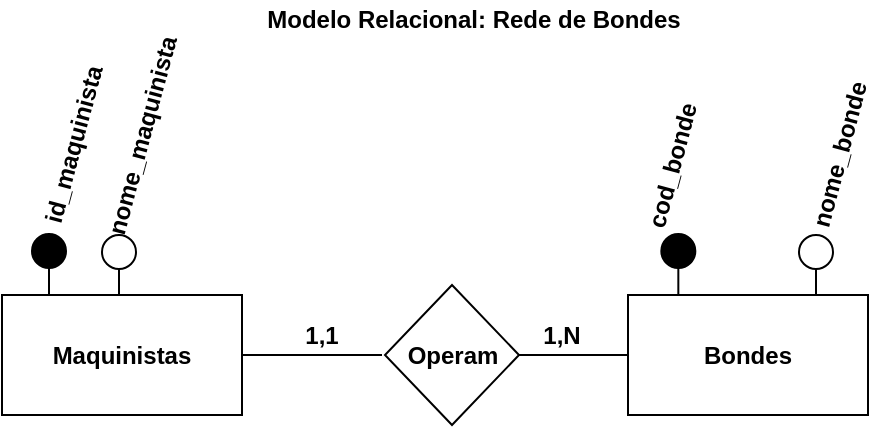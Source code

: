 <mxfile version="10.8.1" type="device"><diagram id="pEpEwRnw_3wrGs9camJl" name="Page-1"><mxGraphModel dx="498" dy="1557" grid="1" gridSize="10" guides="1" tooltips="1" connect="1" arrows="1" fold="1" page="1" pageScale="1" pageWidth="827" pageHeight="1169" math="0" shadow="0"><root><mxCell id="0"/><mxCell id="1" parent="0"/><mxCell id="9MDtO37oI-tec90UV2Lx-4" value="&lt;b&gt;Maquinistas&lt;/b&gt;" style="rounded=0;whiteSpace=wrap;html=1;" parent="1" vertex="1"><mxGeometry x="29" y="27.5" width="120" height="60" as="geometry"/></mxCell><mxCell id="9MDtO37oI-tec90UV2Lx-5" value="&lt;b&gt;Bondes&lt;/b&gt;" style="rounded=0;whiteSpace=wrap;html=1;" parent="1" vertex="1"><mxGeometry x="342" y="27.5" width="120" height="60" as="geometry"/></mxCell><mxCell id="9MDtO37oI-tec90UV2Lx-6" value="&lt;b&gt;Operam&lt;/b&gt;" style="rhombus;whiteSpace=wrap;html=1;" parent="1" vertex="1"><mxGeometry x="220.5" y="22.5" width="67" height="70" as="geometry"/></mxCell><mxCell id="9MDtO37oI-tec90UV2Lx-10" value="" style="endArrow=none;html=1;entryX=0;entryY=0.5;entryDx=0;entryDy=0;exitX=1;exitY=0.5;exitDx=0;exitDy=0;" parent="1" source="9MDtO37oI-tec90UV2Lx-6" target="9MDtO37oI-tec90UV2Lx-5" edge="1"><mxGeometry width="50" height="50" relative="1" as="geometry"><mxPoint x="29" y="167.5" as="sourcePoint"/><mxPoint x="79" y="117.5" as="targetPoint"/></mxGeometry></mxCell><mxCell id="9MDtO37oI-tec90UV2Lx-11" value="" style="endArrow=none;html=1;exitX=1;exitY=0.5;exitDx=0;exitDy=0;" parent="1" source="9MDtO37oI-tec90UV2Lx-4" edge="1"><mxGeometry width="50" height="50" relative="1" as="geometry"><mxPoint x="29" y="167.5" as="sourcePoint"/><mxPoint x="219" y="57.5" as="targetPoint"/></mxGeometry></mxCell><mxCell id="9MDtO37oI-tec90UV2Lx-16" value="&lt;b&gt;1,1&lt;/b&gt;" style="text;html=1;strokeColor=none;fillColor=none;align=center;verticalAlign=middle;whiteSpace=wrap;rounded=0;" parent="1" vertex="1"><mxGeometry x="169" y="37.5" width="40" height="20" as="geometry"/></mxCell><mxCell id="9MDtO37oI-tec90UV2Lx-17" value="&lt;b&gt;1,N&lt;/b&gt;" style="text;html=1;strokeColor=none;fillColor=none;align=center;verticalAlign=middle;whiteSpace=wrap;rounded=0;" parent="1" vertex="1"><mxGeometry x="289" y="37.5" width="40" height="20" as="geometry"/></mxCell><mxCell id="9MDtO37oI-tec90UV2Lx-20" value="&lt;b&gt;Modelo Relacional: Rede de Bondes&lt;/b&gt;" style="text;html=1;strokeColor=none;fillColor=none;align=center;verticalAlign=middle;whiteSpace=wrap;rounded=0;" parent="1" vertex="1"><mxGeometry x="135" y="-120" width="260" height="20" as="geometry"/></mxCell><mxCell id="9MDtO37oI-tec90UV2Lx-32" value="" style="ellipse;whiteSpace=wrap;html=1;aspect=fixed;fillColor=#000000;" parent="1" vertex="1"><mxGeometry x="44" y="-2.983" width="17" height="17" as="geometry"/></mxCell><mxCell id="9MDtO37oI-tec90UV2Lx-33" value="" style="endArrow=none;html=1;entryX=0.5;entryY=1;entryDx=0;entryDy=0;" parent="1" target="9MDtO37oI-tec90UV2Lx-32" edge="1"><mxGeometry width="50" height="50" relative="1" as="geometry"><mxPoint x="52.5" y="27.517" as="sourcePoint"/><mxPoint x="70.5" y="437.517" as="targetPoint"/></mxGeometry></mxCell><mxCell id="9MDtO37oI-tec90UV2Lx-34" value="" style="ellipse;whiteSpace=wrap;html=1;aspect=fixed;fillColor=#FFFFFF;" parent="1" vertex="1"><mxGeometry x="79" y="-2.483" width="17" height="17" as="geometry"/></mxCell><mxCell id="9MDtO37oI-tec90UV2Lx-35" value="" style="endArrow=none;html=1;entryX=0.5;entryY=1;entryDx=0;entryDy=0;" parent="1" target="9MDtO37oI-tec90UV2Lx-34" edge="1"><mxGeometry width="50" height="50" relative="1" as="geometry"><mxPoint x="87.5" y="28.017" as="sourcePoint"/><mxPoint x="105.5" y="438.017" as="targetPoint"/></mxGeometry></mxCell><mxCell id="9MDtO37oI-tec90UV2Lx-43" value="" style="ellipse;whiteSpace=wrap;html=1;aspect=fixed;fillColor=#000000;" parent="1" vertex="1"><mxGeometry x="358.667" y="-3" width="17" height="17" as="geometry"/></mxCell><mxCell id="9MDtO37oI-tec90UV2Lx-44" value="" style="endArrow=none;html=1;entryX=0.5;entryY=1;entryDx=0;entryDy=0;" parent="1" target="9MDtO37oI-tec90UV2Lx-43" edge="1"><mxGeometry width="50" height="50" relative="1" as="geometry"><mxPoint x="367.167" y="27.5" as="sourcePoint"/><mxPoint x="385.167" y="437.5" as="targetPoint"/></mxGeometry></mxCell><mxCell id="9MDtO37oI-tec90UV2Lx-49" value="" style="ellipse;whiteSpace=wrap;html=1;aspect=fixed;fillColor=#FFFFFF;" parent="1" vertex="1"><mxGeometry x="427.5" y="-2.5" width="17" height="17" as="geometry"/></mxCell><mxCell id="9MDtO37oI-tec90UV2Lx-50" value="" style="endArrow=none;html=1;entryX=0.5;entryY=1;entryDx=0;entryDy=0;" parent="1" target="9MDtO37oI-tec90UV2Lx-49" edge="1"><mxGeometry width="50" height="50" relative="1" as="geometry"><mxPoint x="436" y="28" as="sourcePoint"/><mxPoint x="454" y="438" as="targetPoint"/></mxGeometry></mxCell><mxCell id="9MDtO37oI-tec90UV2Lx-57" value="&lt;b&gt;id_maquinista&lt;/b&gt;" style="text;html=1;strokeColor=none;fillColor=none;align=center;verticalAlign=middle;whiteSpace=wrap;rounded=0;rotation=-75;" parent="1" vertex="1"><mxGeometry x="44.5" y="-57.5" width="40" height="20" as="geometry"/></mxCell><mxCell id="9MDtO37oI-tec90UV2Lx-58" value="&lt;b&gt;nome_maquinista&lt;/b&gt;" style="text;html=1;strokeColor=none;fillColor=none;align=center;verticalAlign=middle;whiteSpace=wrap;rounded=0;rotation=-75;" parent="1" vertex="1"><mxGeometry x="79" y="-62.5" width="40" height="20" as="geometry"/></mxCell><mxCell id="9MDtO37oI-tec90UV2Lx-59" value="&lt;b&gt;cod_bonde&lt;/b&gt;" style="text;html=1;strokeColor=none;fillColor=none;align=center;verticalAlign=middle;whiteSpace=wrap;rounded=0;rotation=-75;" parent="1" vertex="1"><mxGeometry x="344" y="-47.5" width="40" height="20" as="geometry"/></mxCell><mxCell id="9MDtO37oI-tec90UV2Lx-60" value="&lt;b&gt;nome_bonde&lt;/b&gt;" style="text;html=1;strokeColor=none;fillColor=none;align=center;verticalAlign=middle;whiteSpace=wrap;rounded=0;rotation=-75;" parent="1" vertex="1"><mxGeometry x="427.5" y="-52.5" width="40" height="20" as="geometry"/></mxCell></root></mxGraphModel></diagram></mxfile>